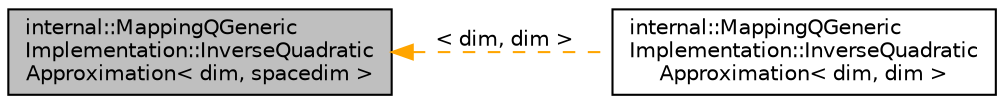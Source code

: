 digraph "internal::MappingQGenericImplementation::InverseQuadraticApproximation&lt; dim, spacedim &gt;"
{
 // LATEX_PDF_SIZE
  edge [fontname="Helvetica",fontsize="10",labelfontname="Helvetica",labelfontsize="10"];
  node [fontname="Helvetica",fontsize="10",shape=record];
  rankdir="LR";
  Node1 [label="internal::MappingQGeneric\lImplementation::InverseQuadratic\lApproximation\< dim, spacedim \>",height=0.2,width=0.4,color="black", fillcolor="grey75", style="filled", fontcolor="black",tooltip=" "];
  Node1 -> Node2 [dir="back",color="orange",fontsize="10",style="dashed",label=" \< dim, dim \>" ,fontname="Helvetica"];
  Node2 [label="internal::MappingQGeneric\lImplementation::InverseQuadratic\lApproximation\< dim, dim \>",height=0.2,width=0.4,color="black", fillcolor="white", style="filled",URL="$classinternal_1_1MappingQGenericImplementation_1_1InverseQuadraticApproximation.html",tooltip=" "];
}
